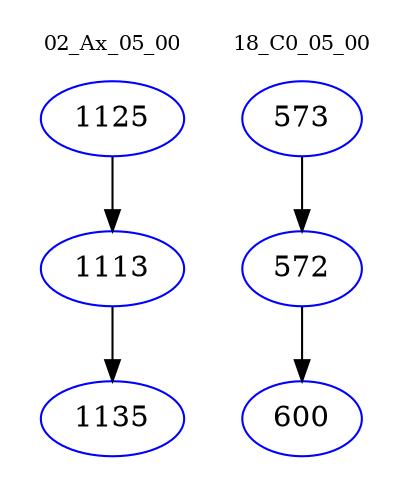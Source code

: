 digraph{
subgraph cluster_0 {
color = white
label = "02_Ax_05_00";
fontsize=10;
T0_1125 [label="1125", color="blue"]
T0_1125 -> T0_1113 [color="black"]
T0_1113 [label="1113", color="blue"]
T0_1113 -> T0_1135 [color="black"]
T0_1135 [label="1135", color="blue"]
}
subgraph cluster_1 {
color = white
label = "18_C0_05_00";
fontsize=10;
T1_573 [label="573", color="blue"]
T1_573 -> T1_572 [color="black"]
T1_572 [label="572", color="blue"]
T1_572 -> T1_600 [color="black"]
T1_600 [label="600", color="blue"]
}
}
